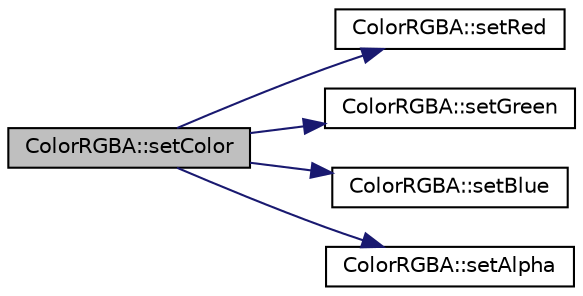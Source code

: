 digraph "ColorRGBA::setColor"
{
  edge [fontname="Helvetica",fontsize="10",labelfontname="Helvetica",labelfontsize="10"];
  node [fontname="Helvetica",fontsize="10",shape=record];
  rankdir="LR";
  Node1 [label="ColorRGBA::setColor",height=0.2,width=0.4,color="black", fillcolor="grey75", style="filled", fontcolor="black"];
  Node1 -> Node2 [color="midnightblue",fontsize="10",style="solid"];
  Node2 [label="ColorRGBA::setRed",height=0.2,width=0.4,color="black", fillcolor="white", style="filled",URL="$class_color_r_g_b_a.html#aa89321867bc54276a32a075df7bfc941"];
  Node1 -> Node3 [color="midnightblue",fontsize="10",style="solid"];
  Node3 [label="ColorRGBA::setGreen",height=0.2,width=0.4,color="black", fillcolor="white", style="filled",URL="$class_color_r_g_b_a.html#a246a8741af2a6877fc2cf3b2d7558f07"];
  Node1 -> Node4 [color="midnightblue",fontsize="10",style="solid"];
  Node4 [label="ColorRGBA::setBlue",height=0.2,width=0.4,color="black", fillcolor="white", style="filled",URL="$class_color_r_g_b_a.html#a23fbd326b3a65240afdad9de28253627"];
  Node1 -> Node5 [color="midnightblue",fontsize="10",style="solid"];
  Node5 [label="ColorRGBA::setAlpha",height=0.2,width=0.4,color="black", fillcolor="white", style="filled",URL="$class_color_r_g_b_a.html#a45c53cfb2b2d1098caeaefa03e56aa2e"];
}
